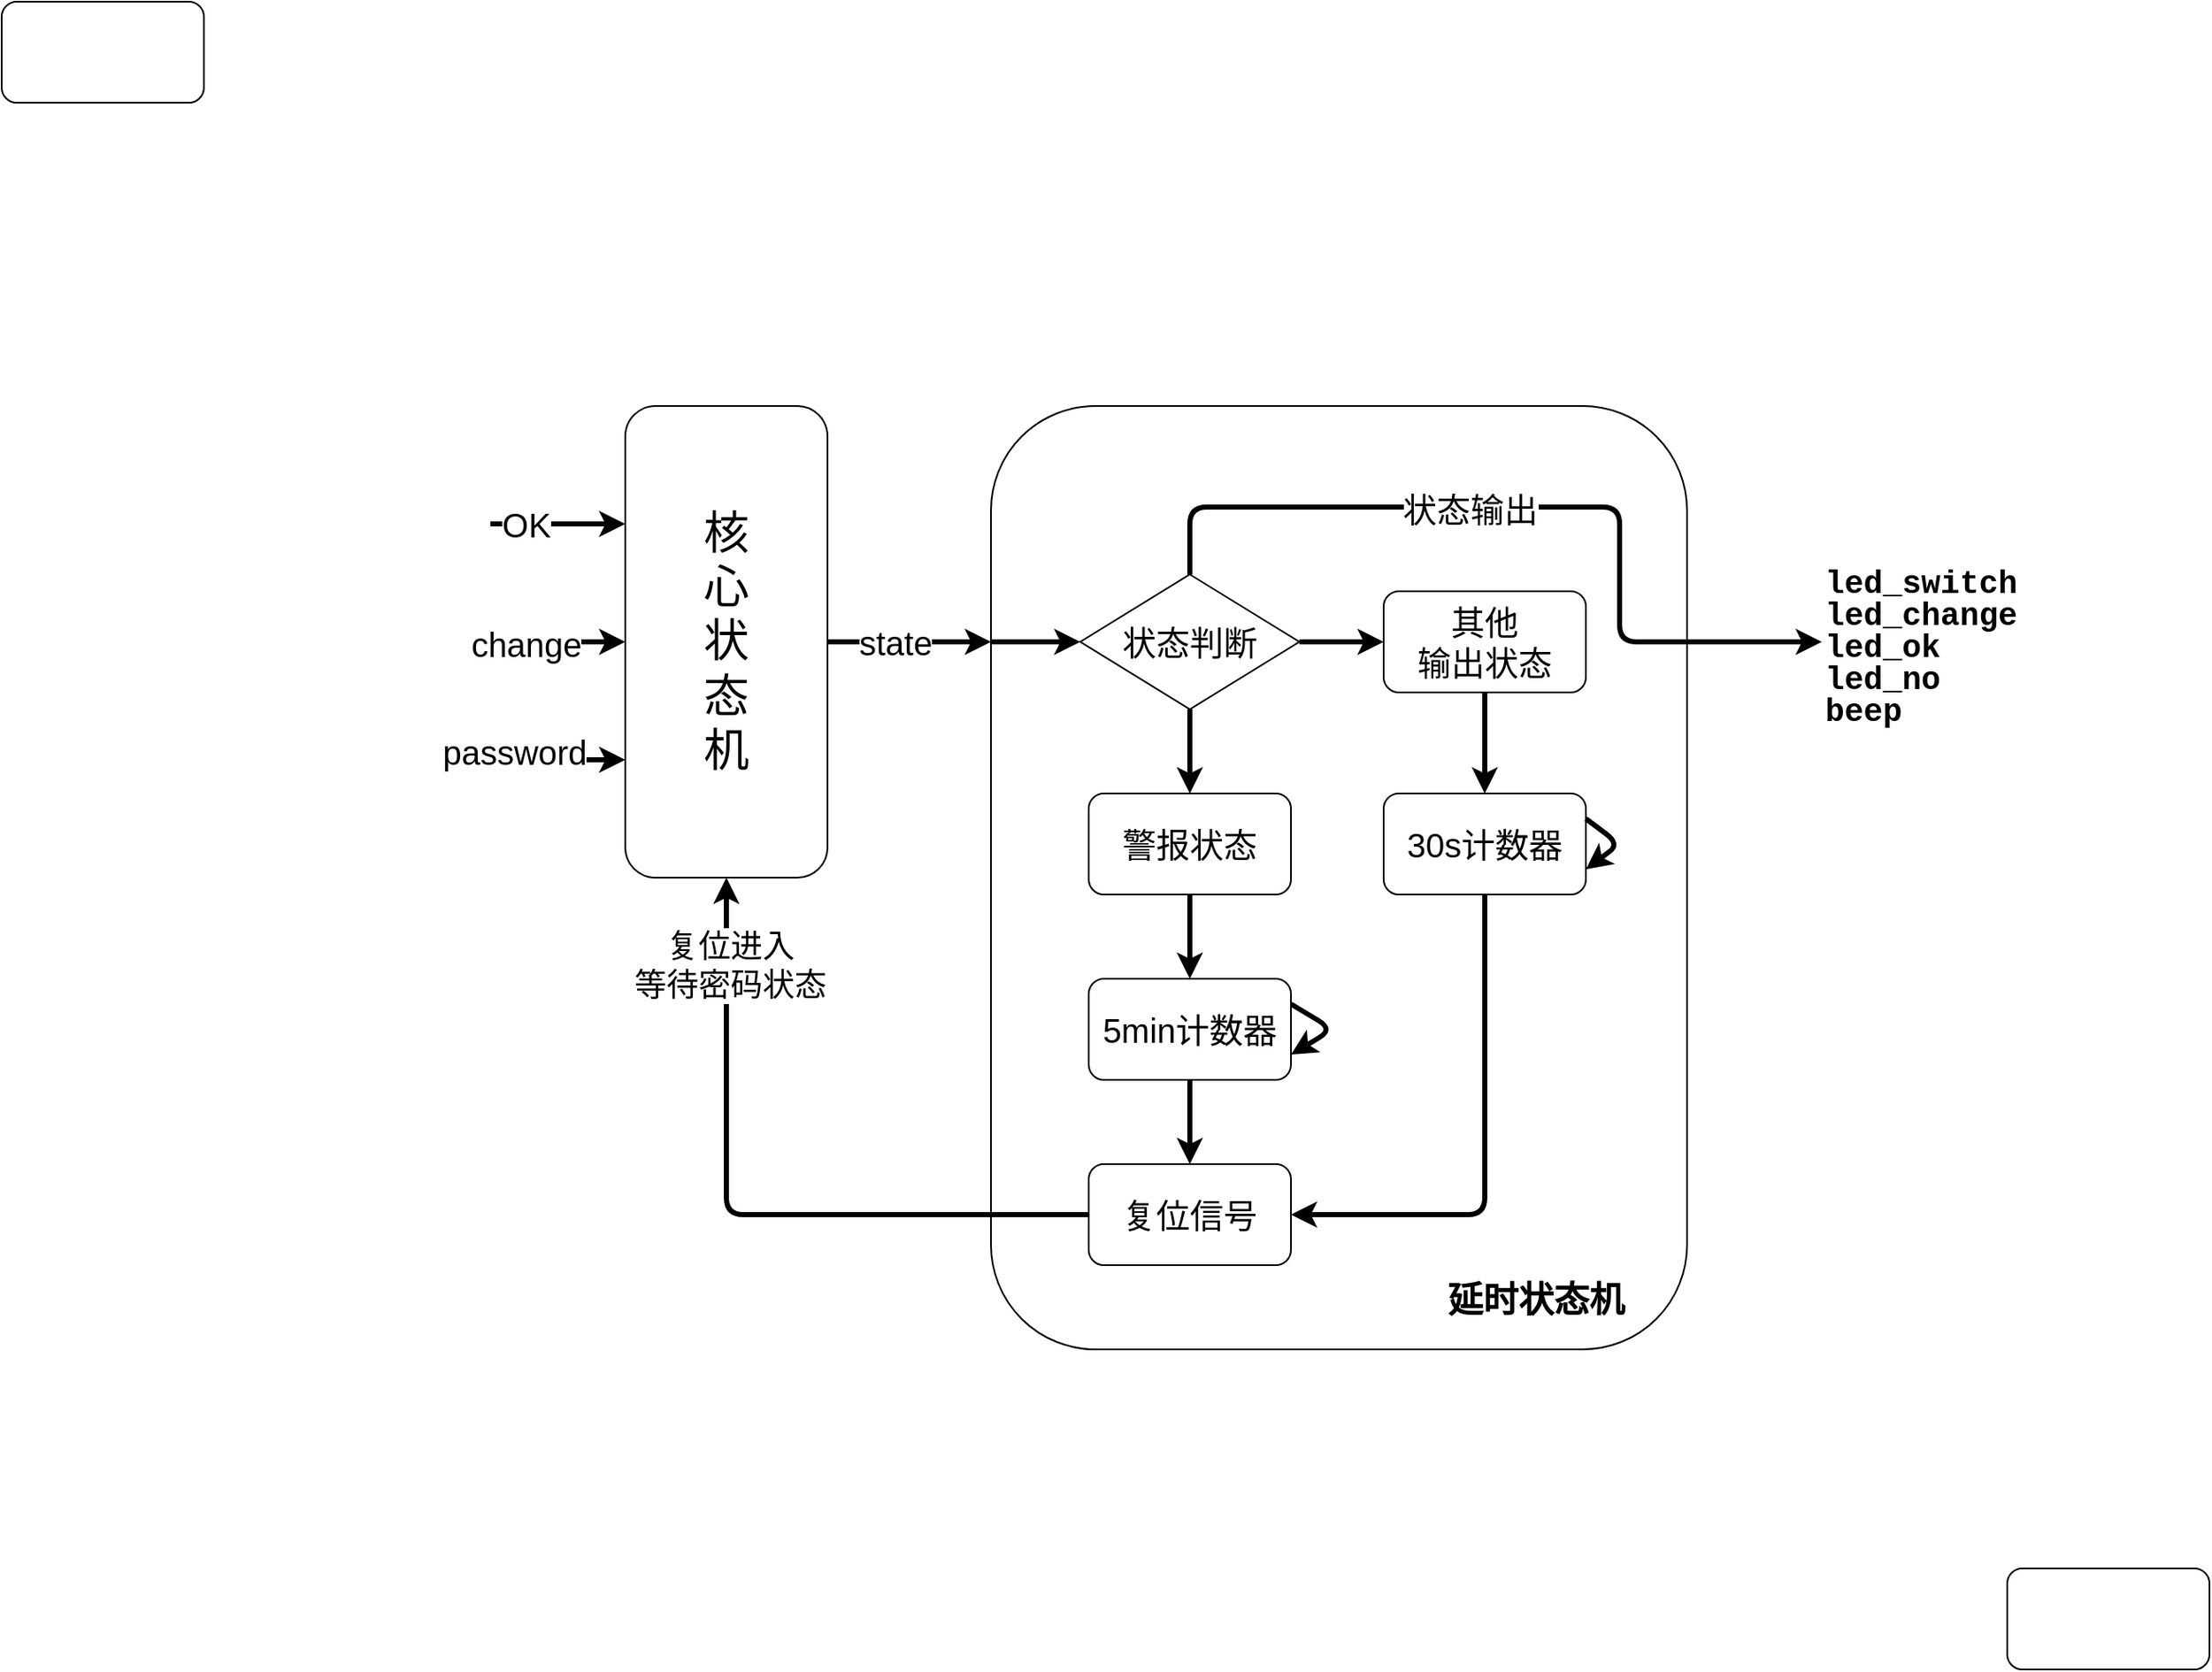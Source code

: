 <mxfile>
    <diagram id="0Z2yyvWDYOrjINLJvp-A" name="第 1 页">
        <mxGraphModel dx="2392" dy="1393" grid="1" gridSize="10" guides="1" tooltips="1" connect="1" arrows="1" fold="1" page="1" pageScale="1" pageWidth="827" pageHeight="1169" math="0" shadow="0">
            <root>
                <mxCell id="0"/>
                <mxCell id="1" parent="0"/>
                <mxCell id="2" value="" style="rounded=1;whiteSpace=wrap;html=1;" vertex="1" parent="1">
                    <mxGeometry x="-170" y="80" width="120" height="60" as="geometry"/>
                </mxCell>
                <mxCell id="3" value="" style="rounded=1;whiteSpace=wrap;html=1;" vertex="1" parent="1">
                    <mxGeometry x="1020" y="1010" width="120" height="60" as="geometry"/>
                </mxCell>
                <mxCell id="27" style="edgeStyle=none;html=1;exitX=1;exitY=0.5;exitDx=0;exitDy=0;entryX=0;entryY=0.25;entryDx=0;entryDy=0;fontSize=27;strokeWidth=3;" edge="1" parent="1" source="4" target="22">
                    <mxGeometry relative="1" as="geometry"/>
                </mxCell>
                <mxCell id="36" value="state" style="edgeLabel;html=1;align=center;verticalAlign=middle;resizable=0;points=[];fontSize=20;" vertex="1" connectable="0" parent="27">
                    <mxGeometry x="-0.28" y="3" relative="1" as="geometry">
                        <mxPoint x="5" y="3" as="offset"/>
                    </mxGeometry>
                </mxCell>
                <mxCell id="4" value="&lt;font style=&quot;font-size: 27px;&quot;&gt;核&lt;br&gt;心&lt;br&gt;状&lt;br&gt;态&lt;br&gt;机&lt;/font&gt;" style="rounded=1;whiteSpace=wrap;html=1;" vertex="1" parent="1">
                    <mxGeometry x="200" y="320" width="120" height="280" as="geometry"/>
                </mxCell>
                <mxCell id="17" style="edgeStyle=none;html=1;exitX=1;exitY=0.25;exitDx=0;exitDy=0;entryX=0;entryY=0.25;entryDx=0;entryDy=0;fontSize=27;strokeWidth=3;" edge="1" parent="1" target="4">
                    <mxGeometry relative="1" as="geometry">
                        <mxPoint x="120" y="390" as="sourcePoint"/>
                    </mxGeometry>
                </mxCell>
                <mxCell id="29" value="OK" style="edgeLabel;html=1;align=center;verticalAlign=middle;resizable=0;points=[];fontSize=20;" vertex="1" connectable="0" parent="17">
                    <mxGeometry x="-0.471" relative="1" as="geometry">
                        <mxPoint as="offset"/>
                    </mxGeometry>
                </mxCell>
                <mxCell id="18" style="edgeStyle=none;html=1;exitX=1;exitY=0.5;exitDx=0;exitDy=0;entryX=0;entryY=0.5;entryDx=0;entryDy=0;fontSize=27;strokeWidth=3;" edge="1" parent="1" target="4">
                    <mxGeometry relative="1" as="geometry">
                        <mxPoint x="120" y="460" as="sourcePoint"/>
                    </mxGeometry>
                </mxCell>
                <mxCell id="19" style="edgeStyle=none;html=1;exitX=1;exitY=0.75;exitDx=0;exitDy=0;entryX=0;entryY=0.75;entryDx=0;entryDy=0;fontSize=27;strokeWidth=3;" edge="1" parent="1" target="4">
                    <mxGeometry relative="1" as="geometry">
                        <mxPoint x="120" y="530" as="sourcePoint"/>
                    </mxGeometry>
                </mxCell>
                <mxCell id="33" value="password" style="edgeLabel;html=1;align=center;verticalAlign=middle;resizable=0;points=[];fontSize=20;" vertex="1" connectable="0" parent="19">
                    <mxGeometry x="-0.658" y="5" relative="1" as="geometry">
                        <mxPoint as="offset"/>
                    </mxGeometry>
                </mxCell>
                <mxCell id="22" value="" style="rounded=1;whiteSpace=wrap;html=1;" vertex="1" parent="1">
                    <mxGeometry x="417" y="320" width="413" height="560" as="geometry"/>
                </mxCell>
                <mxCell id="30" value="change" style="edgeLabel;html=1;align=center;verticalAlign=middle;resizable=0;points=[];fontSize=20;" vertex="1" connectable="0" parent="1">
                    <mxGeometry x="151.25" y="400" as="geometry">
                        <mxPoint x="-11" y="61" as="offset"/>
                    </mxGeometry>
                </mxCell>
                <mxCell id="38" value="" style="edgeStyle=none;html=1;strokeWidth=3;fontSize=20;" edge="1" parent="1" source="34" target="37">
                    <mxGeometry relative="1" as="geometry"/>
                </mxCell>
                <mxCell id="42" value="" style="edgeStyle=none;html=1;strokeWidth=3;fontSize=20;" edge="1" parent="1" source="34" target="41">
                    <mxGeometry relative="1" as="geometry"/>
                </mxCell>
                <mxCell id="59" value="" style="edgeStyle=none;html=1;strokeWidth=3;fontSize=20;entryX=0;entryY=0.5;entryDx=0;entryDy=0;exitX=0.5;exitY=0;exitDx=0;exitDy=0;" edge="1" parent="1" source="34" target="47">
                    <mxGeometry relative="1" as="geometry">
                        <mxPoint x="535" y="400" as="targetPoint"/>
                        <Array as="points">
                            <mxPoint x="535" y="380"/>
                            <mxPoint x="790" y="380"/>
                            <mxPoint x="790" y="460"/>
                        </Array>
                    </mxGeometry>
                </mxCell>
                <mxCell id="60" value="状态输出" style="edgeLabel;html=1;align=center;verticalAlign=middle;resizable=0;points=[];fontSize=20;" vertex="1" connectable="0" parent="59">
                    <mxGeometry x="-0.164" y="-1" relative="1" as="geometry">
                        <mxPoint x="-1" as="offset"/>
                    </mxGeometry>
                </mxCell>
                <mxCell id="34" value="状态判断" style="rhombus;whiteSpace=wrap;html=1;fontSize=20;" vertex="1" parent="1">
                    <mxGeometry x="470" y="420" width="130" height="80" as="geometry"/>
                </mxCell>
                <mxCell id="35" value="" style="endArrow=classic;html=1;strokeWidth=3;fontSize=20;exitX=0;exitY=0.25;exitDx=0;exitDy=0;entryX=0;entryY=0.5;entryDx=0;entryDy=0;" edge="1" parent="1" source="22" target="34">
                    <mxGeometry width="50" height="50" relative="1" as="geometry">
                        <mxPoint x="570" y="520" as="sourcePoint"/>
                        <mxPoint x="620" y="470" as="targetPoint"/>
                    </mxGeometry>
                </mxCell>
                <mxCell id="44" value="" style="edgeStyle=none;html=1;strokeWidth=3;fontSize=20;" edge="1" parent="1" source="37" target="43">
                    <mxGeometry relative="1" as="geometry"/>
                </mxCell>
                <mxCell id="37" value="警报状态" style="rounded=1;whiteSpace=wrap;html=1;fontSize=20;" vertex="1" parent="1">
                    <mxGeometry x="475" y="550" width="120" height="60" as="geometry"/>
                </mxCell>
                <mxCell id="46" value="" style="edgeStyle=none;html=1;strokeWidth=3;fontSize=20;" edge="1" parent="1" source="41" target="45">
                    <mxGeometry relative="1" as="geometry"/>
                </mxCell>
                <mxCell id="41" value="其他&lt;br&gt;输出状态" style="rounded=1;whiteSpace=wrap;html=1;fontSize=20;" vertex="1" parent="1">
                    <mxGeometry x="650" y="430" width="120" height="60" as="geometry"/>
                </mxCell>
                <mxCell id="52" style="edgeStyle=none;html=1;exitX=1;exitY=0.25;exitDx=0;exitDy=0;strokeWidth=3;fontSize=20;entryX=1;entryY=0.75;entryDx=0;entryDy=0;" edge="1" parent="1" source="43" target="43">
                    <mxGeometry relative="1" as="geometry">
                        <Array as="points">
                            <mxPoint x="620" y="690"/>
                        </Array>
                    </mxGeometry>
                </mxCell>
                <mxCell id="56" value="" style="edgeStyle=none;html=1;strokeWidth=3;fontSize=20;" edge="1" parent="1" source="43" target="55">
                    <mxGeometry relative="1" as="geometry"/>
                </mxCell>
                <mxCell id="43" value="5min计数器" style="rounded=1;whiteSpace=wrap;html=1;fontSize=20;" vertex="1" parent="1">
                    <mxGeometry x="475" y="660" width="120" height="60" as="geometry"/>
                </mxCell>
                <mxCell id="57" style="edgeStyle=none;html=1;exitX=0.5;exitY=1;exitDx=0;exitDy=0;strokeWidth=3;fontSize=20;entryX=1;entryY=0.5;entryDx=0;entryDy=0;" edge="1" parent="1" source="45" target="55">
                    <mxGeometry relative="1" as="geometry">
                        <Array as="points">
                            <mxPoint x="710" y="800"/>
                        </Array>
                    </mxGeometry>
                </mxCell>
                <mxCell id="45" value="30s计数器" style="rounded=1;whiteSpace=wrap;html=1;fontSize=20;" vertex="1" parent="1">
                    <mxGeometry x="650" y="550" width="120" height="60" as="geometry"/>
                </mxCell>
                <mxCell id="47" value="&lt;div style=&quot;background-color: rgb(255, 255, 255); font-family: Consolas, &amp;quot;Courier New&amp;quot;, monospace; font-size: 19px; line-height: 19px;&quot;&gt;&lt;div style=&quot;&quot;&gt;&lt;b style=&quot;&quot;&gt;led_switch&lt;/b&gt;&lt;/div&gt;&lt;div style=&quot;&quot;&gt;&lt;b&gt;led_change&lt;/b&gt;&lt;/div&gt;&lt;div style=&quot;&quot;&gt;&lt;b&gt;led_ok&lt;/b&gt;&lt;/div&gt;&lt;div style=&quot;&quot;&gt;&lt;b&gt;led_no&lt;/b&gt;&lt;/div&gt;&lt;div style=&quot;&quot;&gt;&lt;b style=&quot;&quot;&gt;beep&lt;/b&gt;&lt;/div&gt;&lt;/div&gt;" style="text;whiteSpace=wrap;html=1;fontSize=20;" vertex="1" parent="1">
                    <mxGeometry x="910" y="410" width="120" height="100" as="geometry"/>
                </mxCell>
                <mxCell id="53" style="edgeStyle=none;html=1;exitX=1;exitY=0.25;exitDx=0;exitDy=0;entryX=1;entryY=0.75;entryDx=0;entryDy=0;strokeWidth=3;fontSize=20;" edge="1" parent="1" source="45" target="45">
                    <mxGeometry relative="1" as="geometry">
                        <Array as="points">
                            <mxPoint x="790" y="580"/>
                        </Array>
                    </mxGeometry>
                </mxCell>
                <mxCell id="61" style="edgeStyle=none;html=1;exitX=0;exitY=0.5;exitDx=0;exitDy=0;strokeWidth=3;fontSize=19;entryX=0.5;entryY=1;entryDx=0;entryDy=0;" edge="1" parent="1" source="55" target="4">
                    <mxGeometry relative="1" as="geometry">
                        <mxPoint x="250" y="610" as="targetPoint"/>
                        <Array as="points">
                            <mxPoint x="260" y="800"/>
                        </Array>
                    </mxGeometry>
                </mxCell>
                <mxCell id="62" value="复位进入&lt;br&gt;等待密码状态" style="edgeLabel;html=1;align=center;verticalAlign=middle;resizable=0;points=[];fontSize=19;" vertex="1" connectable="0" parent="61">
                    <mxGeometry x="0.751" y="-2" relative="1" as="geometry">
                        <mxPoint as="offset"/>
                    </mxGeometry>
                </mxCell>
                <mxCell id="55" value="复位信号" style="whiteSpace=wrap;html=1;fontSize=20;rounded=1;" vertex="1" parent="1">
                    <mxGeometry x="475" y="770" width="120" height="60" as="geometry"/>
                </mxCell>
                <mxCell id="63" value="&lt;font style=&quot;font-size: 21px;&quot;&gt;&lt;b&gt;延时状态机&lt;/b&gt;&lt;/font&gt;" style="text;html=1;align=center;verticalAlign=middle;resizable=0;points=[];autosize=1;strokeColor=none;fillColor=none;fontSize=19;" vertex="1" parent="1">
                    <mxGeometry x="675" y="830" width="130" height="40" as="geometry"/>
                </mxCell>
            </root>
        </mxGraphModel>
    </diagram>
</mxfile>